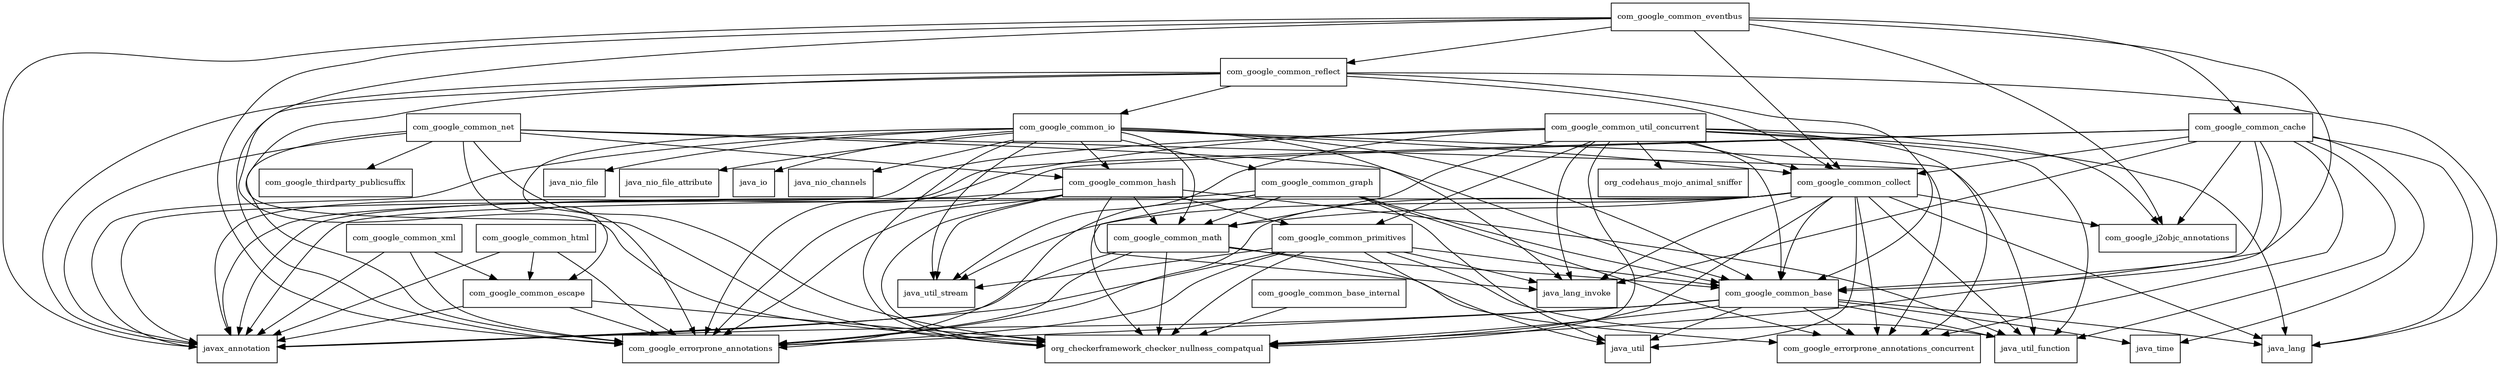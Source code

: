 digraph guava_25_0_jre_package_dependencies {
  node [shape = box, fontsize=10.0];
  com_google_common_base -> com_google_errorprone_annotations;
  com_google_common_base -> com_google_errorprone_annotations_concurrent;
  com_google_common_base -> java_lang;
  com_google_common_base -> java_time;
  com_google_common_base -> java_util;
  com_google_common_base -> java_util_function;
  com_google_common_base -> javax_annotation;
  com_google_common_base -> org_checkerframework_checker_nullness_compatqual;
  com_google_common_base_internal -> org_checkerframework_checker_nullness_compatqual;
  com_google_common_cache -> com_google_common_base;
  com_google_common_cache -> com_google_common_collect;
  com_google_common_cache -> com_google_errorprone_annotations;
  com_google_common_cache -> com_google_errorprone_annotations_concurrent;
  com_google_common_cache -> com_google_j2objc_annotations;
  com_google_common_cache -> java_lang;
  com_google_common_cache -> java_lang_invoke;
  com_google_common_cache -> java_time;
  com_google_common_cache -> java_util_function;
  com_google_common_cache -> javax_annotation;
  com_google_common_cache -> org_checkerframework_checker_nullness_compatqual;
  com_google_common_collect -> com_google_common_base;
  com_google_common_collect -> com_google_common_math;
  com_google_common_collect -> com_google_errorprone_annotations;
  com_google_common_collect -> com_google_errorprone_annotations_concurrent;
  com_google_common_collect -> com_google_j2objc_annotations;
  com_google_common_collect -> java_lang;
  com_google_common_collect -> java_lang_invoke;
  com_google_common_collect -> java_util;
  com_google_common_collect -> java_util_function;
  com_google_common_collect -> java_util_stream;
  com_google_common_collect -> javax_annotation;
  com_google_common_collect -> org_checkerframework_checker_nullness_compatqual;
  com_google_common_escape -> com_google_errorprone_annotations;
  com_google_common_escape -> javax_annotation;
  com_google_common_escape -> org_checkerframework_checker_nullness_compatqual;
  com_google_common_eventbus -> com_google_common_base;
  com_google_common_eventbus -> com_google_common_cache;
  com_google_common_eventbus -> com_google_common_collect;
  com_google_common_eventbus -> com_google_common_reflect;
  com_google_common_eventbus -> com_google_errorprone_annotations;
  com_google_common_eventbus -> com_google_j2objc_annotations;
  com_google_common_eventbus -> javax_annotation;
  com_google_common_eventbus -> org_checkerframework_checker_nullness_compatqual;
  com_google_common_graph -> com_google_common_base;
  com_google_common_graph -> com_google_common_math;
  com_google_common_graph -> com_google_errorprone_annotations;
  com_google_common_graph -> com_google_errorprone_annotations_concurrent;
  com_google_common_graph -> java_util;
  com_google_common_graph -> javax_annotation;
  com_google_common_graph -> org_checkerframework_checker_nullness_compatqual;
  com_google_common_hash -> com_google_common_math;
  com_google_common_hash -> com_google_common_primitives;
  com_google_common_hash -> com_google_errorprone_annotations;
  com_google_common_hash -> java_lang_invoke;
  com_google_common_hash -> java_util_function;
  com_google_common_hash -> java_util_stream;
  com_google_common_hash -> javax_annotation;
  com_google_common_hash -> org_checkerframework_checker_nullness_compatqual;
  com_google_common_html -> com_google_common_escape;
  com_google_common_html -> com_google_errorprone_annotations;
  com_google_common_html -> javax_annotation;
  com_google_common_io -> com_google_common_base;
  com_google_common_io -> com_google_common_collect;
  com_google_common_io -> com_google_common_graph;
  com_google_common_io -> com_google_common_hash;
  com_google_common_io -> com_google_common_math;
  com_google_common_io -> com_google_errorprone_annotations;
  com_google_common_io -> java_io;
  com_google_common_io -> java_lang_invoke;
  com_google_common_io -> java_nio_channels;
  com_google_common_io -> java_nio_file;
  com_google_common_io -> java_nio_file_attribute;
  com_google_common_io -> java_util_function;
  com_google_common_io -> java_util_stream;
  com_google_common_io -> javax_annotation;
  com_google_common_io -> org_checkerframework_checker_nullness_compatqual;
  com_google_common_math -> com_google_common_base;
  com_google_common_math -> com_google_errorprone_annotations;
  com_google_common_math -> com_google_errorprone_annotations_concurrent;
  com_google_common_math -> javax_annotation;
  com_google_common_math -> org_checkerframework_checker_nullness_compatqual;
  com_google_common_net -> com_google_common_base;
  com_google_common_net -> com_google_common_escape;
  com_google_common_net -> com_google_common_hash;
  com_google_common_net -> com_google_errorprone_annotations;
  com_google_common_net -> com_google_errorprone_annotations_concurrent;
  com_google_common_net -> com_google_thirdparty_publicsuffix;
  com_google_common_net -> javax_annotation;
  com_google_common_net -> org_checkerframework_checker_nullness_compatqual;
  com_google_common_primitives -> com_google_common_base;
  com_google_common_primitives -> com_google_errorprone_annotations;
  com_google_common_primitives -> java_lang_invoke;
  com_google_common_primitives -> java_util;
  com_google_common_primitives -> java_util_function;
  com_google_common_primitives -> java_util_stream;
  com_google_common_primitives -> javax_annotation;
  com_google_common_primitives -> org_checkerframework_checker_nullness_compatqual;
  com_google_common_reflect -> com_google_common_base;
  com_google_common_reflect -> com_google_common_collect;
  com_google_common_reflect -> com_google_common_io;
  com_google_common_reflect -> com_google_errorprone_annotations;
  com_google_common_reflect -> java_lang;
  com_google_common_reflect -> javax_annotation;
  com_google_common_reflect -> org_checkerframework_checker_nullness_compatqual;
  com_google_common_util_concurrent -> com_google_common_base;
  com_google_common_util_concurrent -> com_google_common_collect;
  com_google_common_util_concurrent -> com_google_common_math;
  com_google_common_util_concurrent -> com_google_common_primitives;
  com_google_common_util_concurrent -> com_google_errorprone_annotations;
  com_google_common_util_concurrent -> com_google_errorprone_annotations_concurrent;
  com_google_common_util_concurrent -> com_google_j2objc_annotations;
  com_google_common_util_concurrent -> java_lang;
  com_google_common_util_concurrent -> java_lang_invoke;
  com_google_common_util_concurrent -> java_util_function;
  com_google_common_util_concurrent -> java_util_stream;
  com_google_common_util_concurrent -> javax_annotation;
  com_google_common_util_concurrent -> org_checkerframework_checker_nullness_compatqual;
  com_google_common_util_concurrent -> org_codehaus_mojo_animal_sniffer;
  com_google_common_xml -> com_google_common_escape;
  com_google_common_xml -> com_google_errorprone_annotations;
  com_google_common_xml -> javax_annotation;
}
